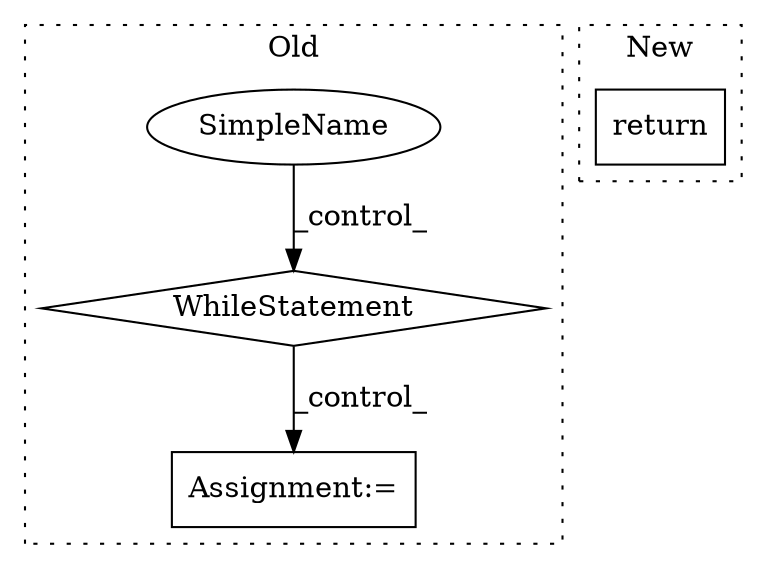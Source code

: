 digraph G {
subgraph cluster0 {
1 [label="WhileStatement" a="61" s="1900,1915" l="7,2" shape="diamond"];
3 [label="Assignment:=" a="7" s="1960" l="2" shape="box"];
4 [label="SimpleName" a="42" s="" l="" shape="ellipse"];
label = "Old";
style="dotted";
}
subgraph cluster1 {
2 [label="return" a="41" s="1287" l="7" shape="box"];
label = "New";
style="dotted";
}
1 -> 3 [label="_control_"];
4 -> 1 [label="_control_"];
}